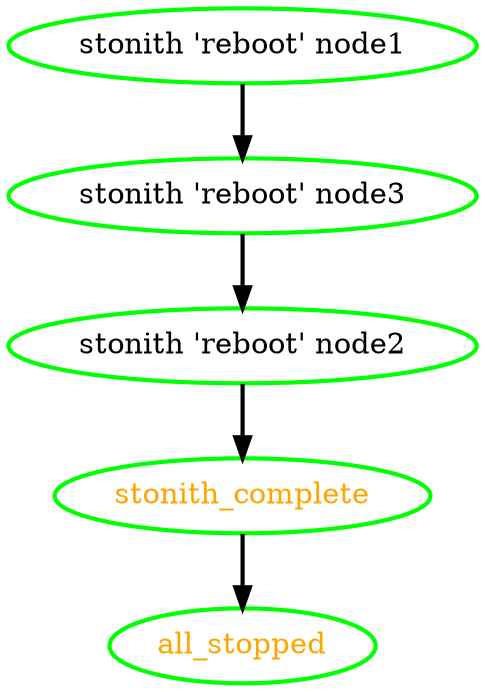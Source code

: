 digraph "g" {
"all_stopped" [ style=bold color="green" fontcolor="orange"]
"stonith 'reboot' node1" -> "stonith 'reboot' node3" [ style = bold]
"stonith 'reboot' node1" [ style=bold color="green" fontcolor="black"]
"stonith 'reboot' node2" -> "stonith_complete" [ style = bold]
"stonith 'reboot' node2" [ style=bold color="green" fontcolor="black"]
"stonith 'reboot' node3" -> "stonith 'reboot' node2" [ style = bold]
"stonith 'reboot' node3" [ style=bold color="green" fontcolor="black"]
"stonith_complete" -> "all_stopped" [ style = bold]
"stonith_complete" [ style=bold color="green" fontcolor="orange"]
}
